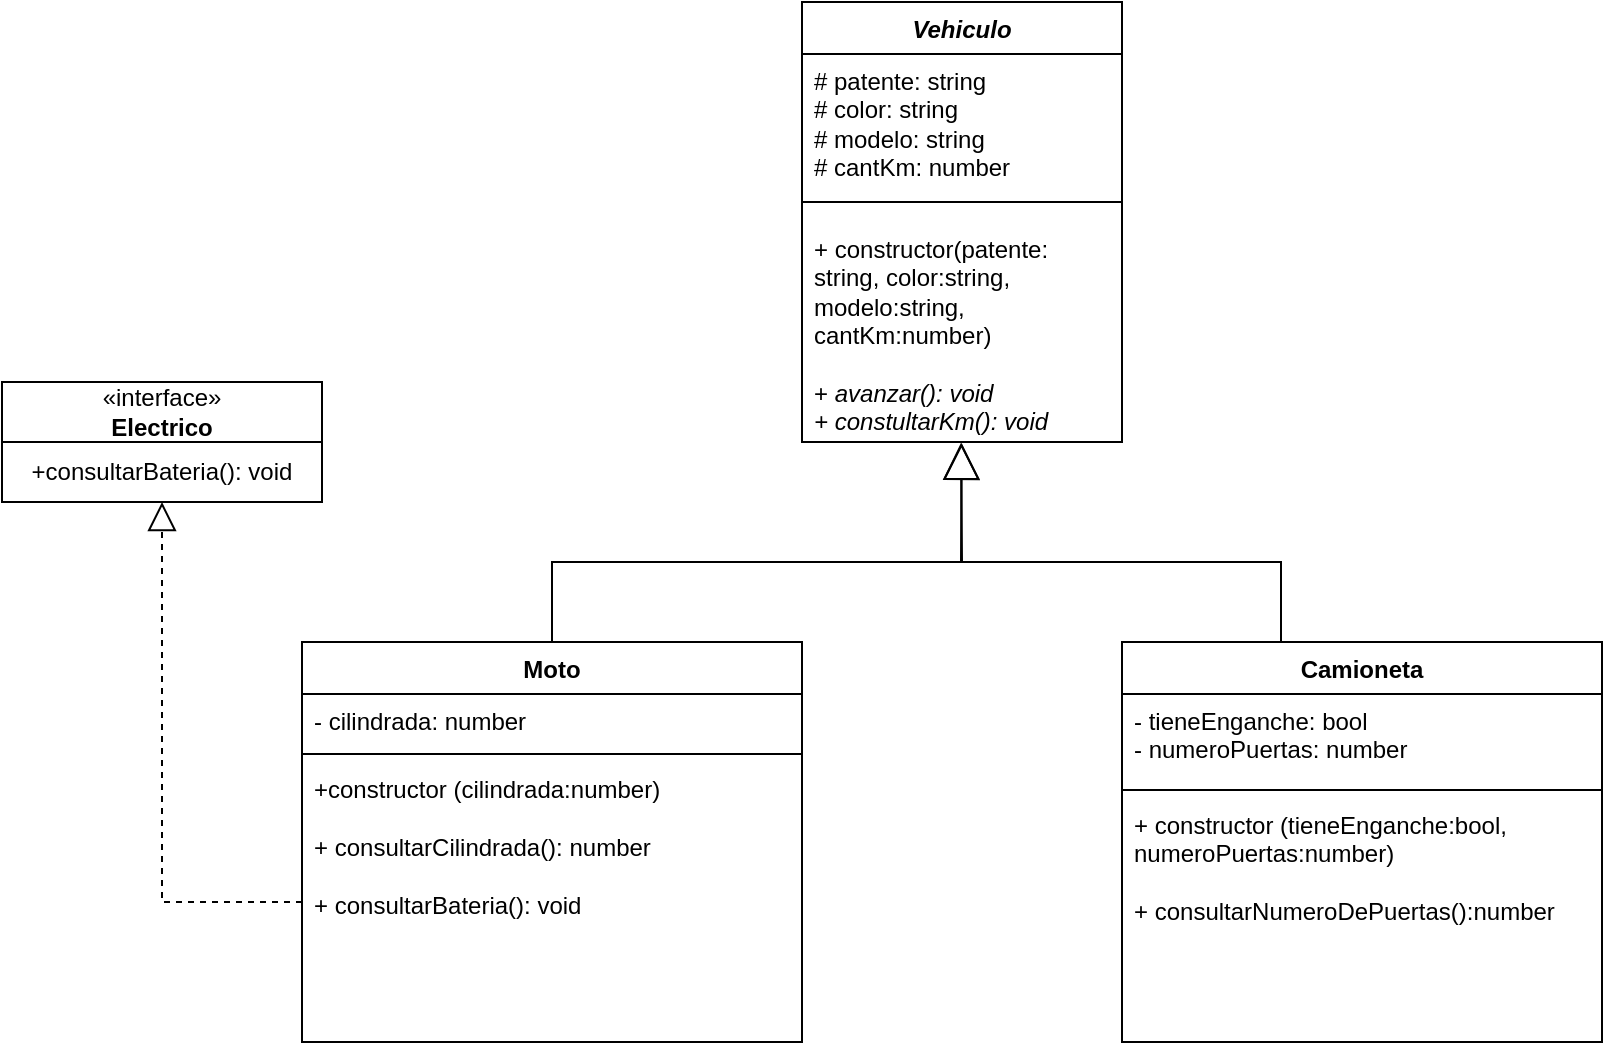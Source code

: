 <mxfile version="28.1.2">
  <diagram name="Página-1" id="SDIxHXBPP-fVtb4EgMxf">
    <mxGraphModel dx="1613" dy="729" grid="1" gridSize="10" guides="1" tooltips="1" connect="1" arrows="1" fold="1" page="1" pageScale="1" pageWidth="827" pageHeight="1169" math="0" shadow="0">
      <root>
        <mxCell id="0" />
        <mxCell id="1" parent="0" />
        <mxCell id="ZPcoJ0gb0Kkz47UQnkc6-5" value="&lt;i&gt;Vehiculo&lt;/i&gt;" style="swimlane;fontStyle=1;align=center;verticalAlign=top;childLayout=stackLayout;horizontal=1;startSize=26;horizontalStack=0;resizeParent=1;resizeParentMax=0;resizeLast=0;collapsible=1;marginBottom=0;whiteSpace=wrap;html=1;" vertex="1" parent="1">
          <mxGeometry x="320" width="160" height="220" as="geometry" />
        </mxCell>
        <mxCell id="ZPcoJ0gb0Kkz47UQnkc6-6" value="# patente: string&lt;div&gt;# color: string&lt;/div&gt;&lt;div&gt;# modelo: string&lt;br&gt;# cantKm: number&lt;/div&gt;" style="text;strokeColor=none;fillColor=none;align=left;verticalAlign=top;spacingLeft=4;spacingRight=4;overflow=hidden;rotatable=0;points=[[0,0.5],[1,0.5]];portConstraint=eastwest;whiteSpace=wrap;html=1;" vertex="1" parent="ZPcoJ0gb0Kkz47UQnkc6-5">
          <mxGeometry y="26" width="160" height="64" as="geometry" />
        </mxCell>
        <mxCell id="ZPcoJ0gb0Kkz47UQnkc6-7" value="" style="line;strokeWidth=1;fillColor=none;align=left;verticalAlign=middle;spacingTop=-1;spacingLeft=3;spacingRight=3;rotatable=0;labelPosition=right;points=[];portConstraint=eastwest;strokeColor=inherit;" vertex="1" parent="ZPcoJ0gb0Kkz47UQnkc6-5">
          <mxGeometry y="90" width="160" height="20" as="geometry" />
        </mxCell>
        <mxCell id="ZPcoJ0gb0Kkz47UQnkc6-8" value="+ constructor(patente: string, color:string, modelo:string, cantKm:number)&lt;div&gt;&lt;br&gt;+ &lt;i&gt;avanzar(): void&lt;br&gt;+ constultarKm(): void&lt;/i&gt;&lt;/div&gt;" style="text;strokeColor=none;fillColor=none;align=left;verticalAlign=top;spacingLeft=4;spacingRight=4;overflow=hidden;rotatable=0;points=[[0,0.5],[1,0.5]];portConstraint=eastwest;whiteSpace=wrap;html=1;" vertex="1" parent="ZPcoJ0gb0Kkz47UQnkc6-5">
          <mxGeometry y="110" width="160" height="110" as="geometry" />
        </mxCell>
        <mxCell id="ZPcoJ0gb0Kkz47UQnkc6-10" value="Moto" style="swimlane;fontStyle=1;align=center;verticalAlign=top;childLayout=stackLayout;horizontal=1;startSize=26;horizontalStack=0;resizeParent=1;resizeParentMax=0;resizeLast=0;collapsible=1;marginBottom=0;whiteSpace=wrap;html=1;" vertex="1" parent="1">
          <mxGeometry x="70" y="320" width="250" height="200" as="geometry" />
        </mxCell>
        <mxCell id="ZPcoJ0gb0Kkz47UQnkc6-11" value="- cilindrada: number&lt;div&gt;&lt;br/&gt;&lt;/div&gt;" style="text;strokeColor=none;fillColor=none;align=left;verticalAlign=top;spacingLeft=4;spacingRight=4;overflow=hidden;rotatable=0;points=[[0,0.5],[1,0.5]];portConstraint=eastwest;whiteSpace=wrap;html=1;" vertex="1" parent="ZPcoJ0gb0Kkz47UQnkc6-10">
          <mxGeometry y="26" width="250" height="26" as="geometry" />
        </mxCell>
        <mxCell id="ZPcoJ0gb0Kkz47UQnkc6-12" value="" style="line;strokeWidth=1;fillColor=none;align=left;verticalAlign=middle;spacingTop=-1;spacingLeft=3;spacingRight=3;rotatable=0;labelPosition=right;points=[];portConstraint=eastwest;strokeColor=inherit;" vertex="1" parent="ZPcoJ0gb0Kkz47UQnkc6-10">
          <mxGeometry y="52" width="250" height="8" as="geometry" />
        </mxCell>
        <mxCell id="ZPcoJ0gb0Kkz47UQnkc6-13" value="+constructor (cilindrada:number)&lt;div&gt;&lt;br&gt;&lt;/div&gt;&lt;div&gt;+ consultarCilindrada(): number&lt;/div&gt;&lt;div&gt;&lt;br&gt;&lt;/div&gt;&lt;div&gt;+ consultarBateria(): void&lt;/div&gt;" style="text;strokeColor=none;fillColor=none;align=left;verticalAlign=top;spacingLeft=4;spacingRight=4;overflow=hidden;rotatable=0;points=[[0,0.5],[1,0.5]];portConstraint=eastwest;whiteSpace=wrap;html=1;" vertex="1" parent="ZPcoJ0gb0Kkz47UQnkc6-10">
          <mxGeometry y="60" width="250" height="140" as="geometry" />
        </mxCell>
        <mxCell id="ZPcoJ0gb0Kkz47UQnkc6-14" value="Camioneta" style="swimlane;fontStyle=1;align=center;verticalAlign=top;childLayout=stackLayout;horizontal=1;startSize=26;horizontalStack=0;resizeParent=1;resizeParentMax=0;resizeLast=0;collapsible=1;marginBottom=0;whiteSpace=wrap;html=1;" vertex="1" parent="1">
          <mxGeometry x="480" y="320" width="240" height="200" as="geometry" />
        </mxCell>
        <mxCell id="ZPcoJ0gb0Kkz47UQnkc6-15" value="- tieneEnganche: bool&lt;br&gt;&lt;div&gt;- numeroPuertas: number&amp;nbsp;&lt;/div&gt;" style="text;strokeColor=none;fillColor=none;align=left;verticalAlign=top;spacingLeft=4;spacingRight=4;overflow=hidden;rotatable=0;points=[[0,0.5],[1,0.5]];portConstraint=eastwest;whiteSpace=wrap;html=1;" vertex="1" parent="ZPcoJ0gb0Kkz47UQnkc6-14">
          <mxGeometry y="26" width="240" height="44" as="geometry" />
        </mxCell>
        <mxCell id="ZPcoJ0gb0Kkz47UQnkc6-16" value="" style="line;strokeWidth=1;fillColor=none;align=left;verticalAlign=middle;spacingTop=-1;spacingLeft=3;spacingRight=3;rotatable=0;labelPosition=right;points=[];portConstraint=eastwest;strokeColor=inherit;" vertex="1" parent="ZPcoJ0gb0Kkz47UQnkc6-14">
          <mxGeometry y="70" width="240" height="8" as="geometry" />
        </mxCell>
        <mxCell id="ZPcoJ0gb0Kkz47UQnkc6-17" value="+ constructor (tieneEnganche:bool, numeroPuertas:number)&lt;br&gt;&lt;div&gt;&lt;br&gt;&lt;/div&gt;&lt;div&gt;+ consultarNumeroDePuertas():number&lt;/div&gt;" style="text;strokeColor=none;fillColor=none;align=left;verticalAlign=top;spacingLeft=4;spacingRight=4;overflow=hidden;rotatable=0;points=[[0,0.5],[1,0.5]];portConstraint=eastwest;whiteSpace=wrap;html=1;" vertex="1" parent="ZPcoJ0gb0Kkz47UQnkc6-14">
          <mxGeometry y="78" width="240" height="122" as="geometry" />
        </mxCell>
        <mxCell id="ZPcoJ0gb0Kkz47UQnkc6-18" value="" style="endArrow=block;endSize=16;endFill=0;html=1;rounded=0;entryX=0.497;entryY=1.003;entryDx=0;entryDy=0;entryPerimeter=0;exitX=0.5;exitY=0;exitDx=0;exitDy=0;" edge="1" parent="1" source="ZPcoJ0gb0Kkz47UQnkc6-10" target="ZPcoJ0gb0Kkz47UQnkc6-8">
          <mxGeometry width="160" relative="1" as="geometry">
            <mxPoint x="140" y="190" as="sourcePoint" />
            <mxPoint x="410" y="240" as="targetPoint" />
            <Array as="points">
              <mxPoint x="195" y="280" />
              <mxPoint x="400" y="280" />
            </Array>
          </mxGeometry>
        </mxCell>
        <mxCell id="ZPcoJ0gb0Kkz47UQnkc6-19" value="" style="endArrow=block;endSize=16;endFill=0;html=1;rounded=0;entryX=0.499;entryY=1.004;entryDx=0;entryDy=0;entryPerimeter=0;exitX=0.5;exitY=0;exitDx=0;exitDy=0;" edge="1" parent="1" target="ZPcoJ0gb0Kkz47UQnkc6-8">
          <mxGeometry width="160" relative="1" as="geometry">
            <mxPoint x="559.5" y="320" as="sourcePoint" />
            <mxPoint x="720.5" y="223" as="targetPoint" />
            <Array as="points">
              <mxPoint x="559.5" y="280" />
              <mxPoint x="399.5" y="280" />
            </Array>
          </mxGeometry>
        </mxCell>
        <mxCell id="ZPcoJ0gb0Kkz47UQnkc6-22" value="«interface»&lt;br&gt;&lt;b&gt;Electrico&lt;/b&gt;" style="html=1;whiteSpace=wrap;" vertex="1" parent="1">
          <mxGeometry x="-80" y="190" width="160" height="30" as="geometry" />
        </mxCell>
        <mxCell id="ZPcoJ0gb0Kkz47UQnkc6-23" value="+consultarBateria(): void" style="html=1;whiteSpace=wrap;" vertex="1" parent="1">
          <mxGeometry x="-80" y="220" width="160" height="30" as="geometry" />
        </mxCell>
        <mxCell id="ZPcoJ0gb0Kkz47UQnkc6-25" value="" style="endArrow=block;dashed=1;endFill=0;endSize=12;html=1;rounded=0;exitX=0;exitY=0.5;exitDx=0;exitDy=0;" edge="1" parent="1" source="ZPcoJ0gb0Kkz47UQnkc6-13">
          <mxGeometry width="160" relative="1" as="geometry">
            <mxPoint x="-90" y="170" as="sourcePoint" />
            <mxPoint y="250" as="targetPoint" />
            <Array as="points">
              <mxPoint y="450" />
            </Array>
          </mxGeometry>
        </mxCell>
      </root>
    </mxGraphModel>
  </diagram>
</mxfile>
